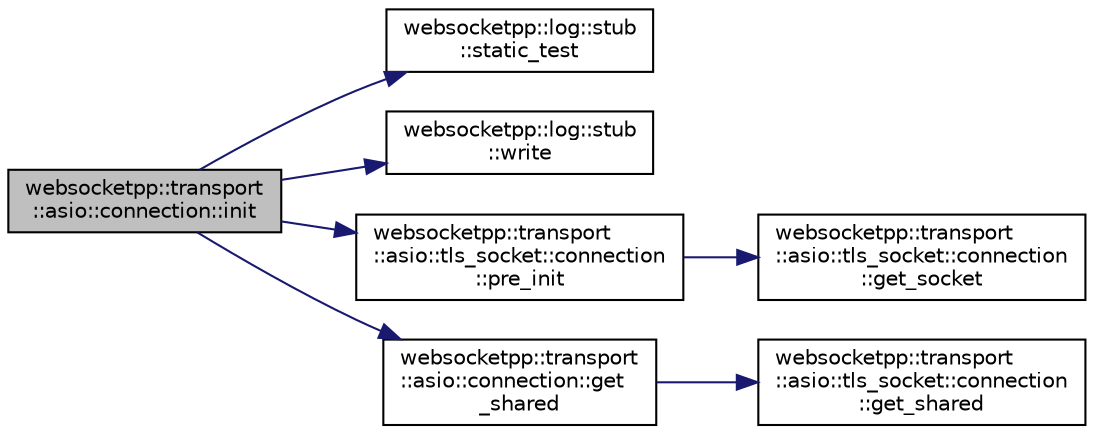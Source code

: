 digraph "websocketpp::transport::asio::connection::init"
{
  edge [fontname="Helvetica",fontsize="10",labelfontname="Helvetica",labelfontsize="10"];
  node [fontname="Helvetica",fontsize="10",shape=record];
  rankdir="LR";
  Node37 [label="websocketpp::transport\l::asio::connection::init",height=0.2,width=0.4,color="black", fillcolor="grey75", style="filled", fontcolor="black"];
  Node37 -> Node38 [color="midnightblue",fontsize="10",style="solid"];
  Node38 [label="websocketpp::log::stub\l::static_test",height=0.2,width=0.4,color="black", fillcolor="white", style="filled",URL="$classwebsocketpp_1_1log_1_1stub.html#a50ba8bfb0b2af7c494820a728eff0857",tooltip="Test whether a channel is statically enabled. "];
  Node37 -> Node39 [color="midnightblue",fontsize="10",style="solid"];
  Node39 [label="websocketpp::log::stub\l::write",height=0.2,width=0.4,color="black", fillcolor="white", style="filled",URL="$classwebsocketpp_1_1log_1_1stub.html#ae14dd42a83305f2dd9c03fc5018c88ee",tooltip="Write a string message to the given channel. "];
  Node37 -> Node40 [color="midnightblue",fontsize="10",style="solid"];
  Node40 [label="websocketpp::transport\l::asio::tls_socket::connection\l::pre_init",height=0.2,width=0.4,color="black", fillcolor="white", style="filled",URL="$classwebsocketpp_1_1transport_1_1asio_1_1tls__socket_1_1connection.html#a1e9487282a1c81169ba3818c640fa578",tooltip="Pre-initialize security policy. "];
  Node40 -> Node41 [color="midnightblue",fontsize="10",style="solid"];
  Node41 [label="websocketpp::transport\l::asio::tls_socket::connection\l::get_socket",height=0.2,width=0.4,color="black", fillcolor="white", style="filled",URL="$classwebsocketpp_1_1transport_1_1asio_1_1tls__socket_1_1connection.html#af86b843634236dee59431078a23b3527",tooltip="Retrieve a pointer to the wrapped socket. "];
  Node37 -> Node42 [color="midnightblue",fontsize="10",style="solid"];
  Node42 [label="websocketpp::transport\l::asio::connection::get\l_shared",height=0.2,width=0.4,color="black", fillcolor="white", style="filled",URL="$classwebsocketpp_1_1transport_1_1asio_1_1connection.html#ac190efbc8cfd2654bc07b5b9382c36cc",tooltip="Get a shared pointer to this component. "];
  Node42 -> Node43 [color="midnightblue",fontsize="10",style="solid"];
  Node43 [label="websocketpp::transport\l::asio::tls_socket::connection\l::get_shared",height=0.2,width=0.4,color="black", fillcolor="white", style="filled",URL="$classwebsocketpp_1_1transport_1_1asio_1_1tls__socket_1_1connection.html#ab03c718432a6b2020e8315d137930945",tooltip="Get a shared pointer to this component. "];
}
